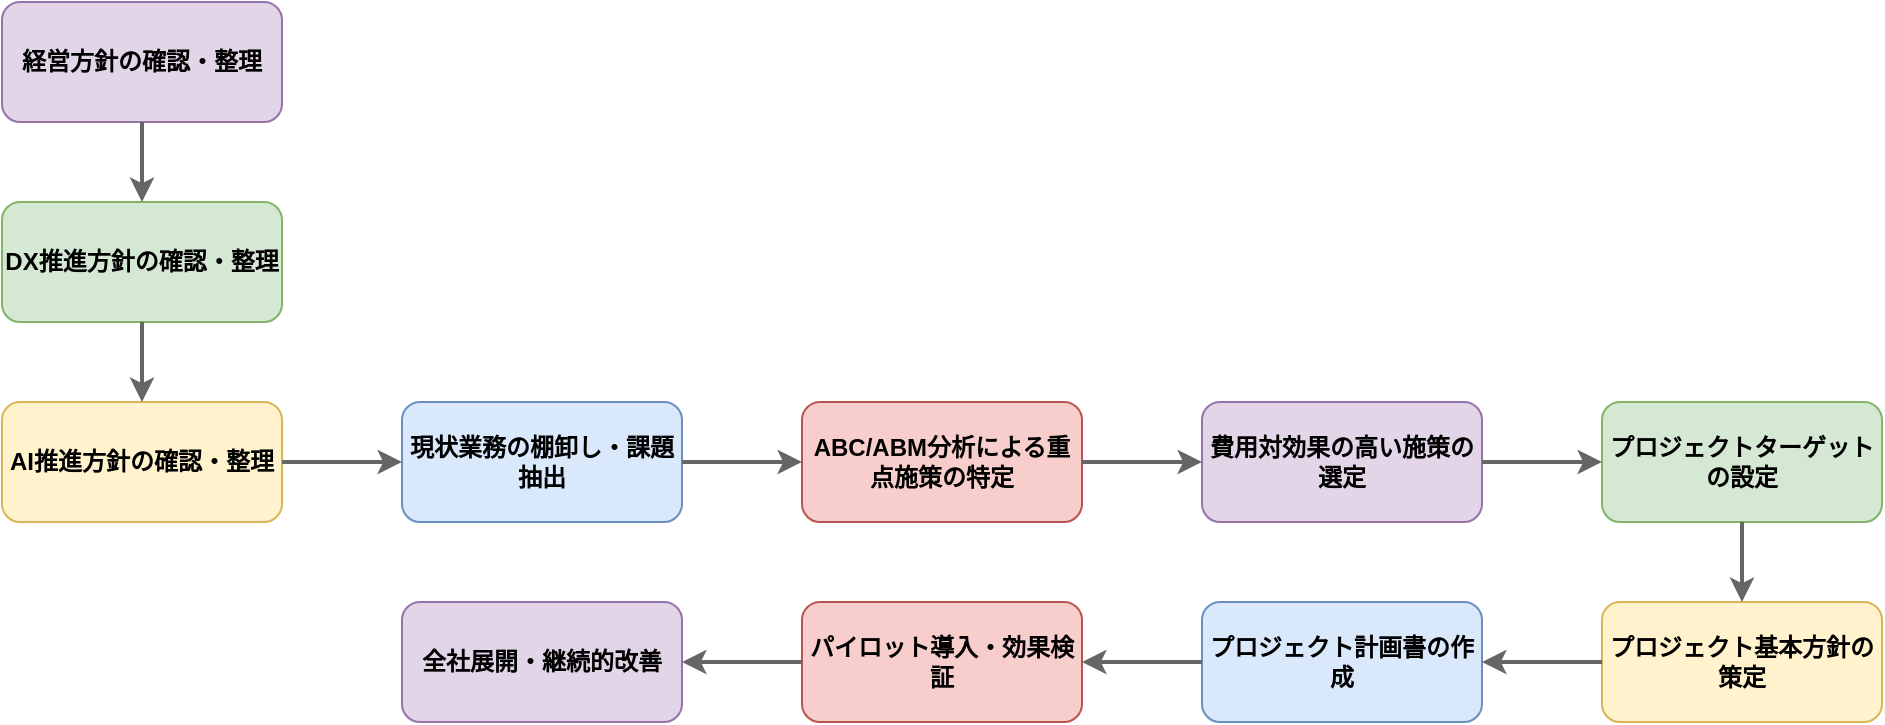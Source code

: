 <?xml version="1.0" encoding="UTF-8"?>
<mxfile version="21.1.2" type="device">
  <diagram name="DXプロセスフロー" id="dx-process-flow">
    <mxGraphModel dx="1422" dy="794" grid="1" gridSize="10" guides="1" tooltips="1" connect="1" arrows="1" fold="1" page="1" pageScale="1" pageWidth="1169" pageHeight="827" math="0" shadow="0">
      <root>
        <mxCell id="0" />
        <mxCell id="1" parent="0" />
        
        <!-- 経営方針の確認・整理 -->
        <mxCell id="A" value="経営方針の確認・整理" style="rounded=1;whiteSpace=wrap;html=1;fillColor=#e1d5e7;strokeColor=#9673a6;fontSize=12;fontStyle=1;" vertex="1" parent="1">
          <mxGeometry x="80" y="40" width="140" height="60" as="geometry" />
        </mxCell>
        
        <!-- DX推進方針の確認・整理 -->
        <mxCell id="B" value="DX推進方針の確認・整理" style="rounded=1;whiteSpace=wrap;html=1;fillColor=#d5e8d4;strokeColor=#82b366;fontSize=12;fontStyle=1;" vertex="1" parent="1">
          <mxGeometry x="80" y="140" width="140" height="60" as="geometry" />
        </mxCell>
        
        <!-- AI推進方針の確認・整理 -->
        <mxCell id="C" value="AI推進方針の確認・整理" style="rounded=1;whiteSpace=wrap;html=1;fillColor=#fff2cc;strokeColor=#d6b656;fontSize=12;fontStyle=1;" vertex="1" parent="1">
          <mxGeometry x="80" y="240" width="140" height="60" as="geometry" />
        </mxCell>
        
        <!-- 現状業務の棚卸し・課題抽出 -->
        <mxCell id="D" value="現状業務の棚卸し・課題抽出" style="rounded=1;whiteSpace=wrap;html=1;fillColor=#dae8fc;strokeColor=#6c8ebf;fontSize=12;fontStyle=1;" vertex="1" parent="1">
          <mxGeometry x="280" y="240" width="140" height="60" as="geometry" />
        </mxCell>
        
        <!-- ABC/ABM分析による重点施策の特定 -->
        <mxCell id="E" value="ABC/ABM分析による重点施策の特定" style="rounded=1;whiteSpace=wrap;html=1;fillColor=#f8cecc;strokeColor=#b85450;fontSize=12;fontStyle=1;" vertex="1" parent="1">
          <mxGeometry x="480" y="240" width="140" height="60" as="geometry" />
        </mxCell>
        
        <!-- 費用対効果の高い施策の選定 -->
        <mxCell id="F" value="費用対効果の高い施策の選定" style="rounded=1;whiteSpace=wrap;html=1;fillColor=#e1d5e7;strokeColor=#9673a6;fontSize=12;fontStyle=1;" vertex="1" parent="1">
          <mxGeometry x="680" y="240" width="140" height="60" as="geometry" />
        </mxCell>
        
        <!-- プロジェクトターゲットの設定 -->
        <mxCell id="G" value="プロジェクトターゲットの設定" style="rounded=1;whiteSpace=wrap;html=1;fillColor=#d5e8d4;strokeColor=#82b366;fontSize=12;fontStyle=1;" vertex="1" parent="1">
          <mxGeometry x="880" y="240" width="140" height="60" as="geometry" />
        </mxCell>
        
        <!-- プロジェクト基本方針の策定 -->
        <mxCell id="H" value="プロジェクト基本方針の策定" style="rounded=1;whiteSpace=wrap;html=1;fillColor=#fff2cc;strokeColor=#d6b656;fontSize=12;fontStyle=1;" vertex="1" parent="1">
          <mxGeometry x="880" y="340" width="140" height="60" as="geometry" />
        </mxCell>
        
        <!-- プロジェクト計画書の作成 -->
        <mxCell id="I" value="プロジェクト計画書の作成" style="rounded=1;whiteSpace=wrap;html=1;fillColor=#dae8fc;strokeColor=#6c8ebf;fontSize=12;fontStyle=1;" vertex="1" parent="1">
          <mxGeometry x="680" y="340" width="140" height="60" as="geometry" />
        </mxCell>
        
        <!-- パイロット導入・効果検証 -->
        <mxCell id="J" value="パイロット導入・効果検証" style="rounded=1;whiteSpace=wrap;html=1;fillColor=#f8cecc;strokeColor=#b85450;fontSize=12;fontStyle=1;" vertex="1" parent="1">
          <mxGeometry x="480" y="340" width="140" height="60" as="geometry" />
        </mxCell>
        
        <!-- 全社展開・継続的改善 -->
        <mxCell id="K" value="全社展開・継続的改善" style="rounded=1;whiteSpace=wrap;html=1;fillColor=#e1d5e7;strokeColor=#9673a6;fontSize=12;fontStyle=1;" vertex="1" parent="1">
          <mxGeometry x="280" y="340" width="140" height="60" as="geometry" />
        </mxCell>
        
        <!-- 矢印の定義 -->
        <mxCell id="arrow1" value="" style="edgeStyle=orthogonalEdgeStyle;rounded=0;orthogonalLoop=1;jettySize=auto;html=1;strokeWidth=2;strokeColor=#666666;" edge="1" parent="1" source="A" target="B">
          <mxGeometry relative="1" as="geometry" />
        </mxCell>
        
        <mxCell id="arrow2" value="" style="edgeStyle=orthogonalEdgeStyle;rounded=0;orthogonalLoop=1;jettySize=auto;html=1;strokeWidth=2;strokeColor=#666666;" edge="1" parent="1" source="B" target="C">
          <mxGeometry relative="1" as="geometry" />
        </mxCell>
        
        <mxCell id="arrow3" value="" style="edgeStyle=orthogonalEdgeStyle;rounded=0;orthogonalLoop=1;jettySize=auto;html=1;strokeWidth=2;strokeColor=#666666;" edge="1" parent="1" source="C" target="D">
          <mxGeometry relative="1" as="geometry" />
        </mxCell>
        
        <mxCell id="arrow4" value="" style="edgeStyle=orthogonalEdgeStyle;rounded=0;orthogonalLoop=1;jettySize=auto;html=1;strokeWidth=2;strokeColor=#666666;" edge="1" parent="1" source="D" target="E">
          <mxGeometry relative="1" as="geometry" />
        </mxCell>
        
        <mxCell id="arrow5" value="" style="edgeStyle=orthogonalEdgeStyle;rounded=0;orthogonalLoop=1;jettySize=auto;html=1;strokeWidth=2;strokeColor=#666666;" edge="1" parent="1" source="E" target="F">
          <mxGeometry relative="1" as="geometry" />
        </mxCell>
        
        <mxCell id="arrow6" value="" style="edgeStyle=orthogonalEdgeStyle;rounded=0;orthogonalLoop=1;jettySize=auto;html=1;strokeWidth=2;strokeColor=#666666;" edge="1" parent="1" source="F" target="G">
          <mxGeometry relative="1" as="geometry" />
        </mxCell>
        
        <mxCell id="arrow7" value="" style="edgeStyle=orthogonalEdgeStyle;rounded=0;orthogonalLoop=1;jettySize=auto;html=1;strokeWidth=2;strokeColor=#666666;" edge="1" parent="1" source="G" target="H">
          <mxGeometry relative="1" as="geometry" />
        </mxCell>
        
        <mxCell id="arrow8" value="" style="edgeStyle=orthogonalEdgeStyle;rounded=0;orthogonalLoop=1;jettySize=auto;html=1;strokeWidth=2;strokeColor=#666666;" edge="1" parent="1" source="H" target="I">
          <mxGeometry relative="1" as="geometry" />
        </mxCell>
        
        <mxCell id="arrow9" value="" style="edgeStyle=orthogonalEdgeStyle;rounded=0;orthogonalLoop=1;jettySize=auto;html=1;strokeWidth=2;strokeColor=#666666;" edge="1" parent="1" source="I" target="J">
          <mxGeometry relative="1" as="geometry" />
        </mxCell>
        
        <mxCell id="arrow10" value="" style="edgeStyle=orthogonalEdgeStyle;rounded=0;orthogonalLoop=1;jettySize=auto;html=1;strokeWidth=2;strokeColor=#666666;" edge="1" parent="1" source="J" target="K">
          <mxGeometry relative="1" as="geometry" />
        </mxCell>
        
      </root>
    </mxGraphModel>
  </diagram>
</mxfile>
